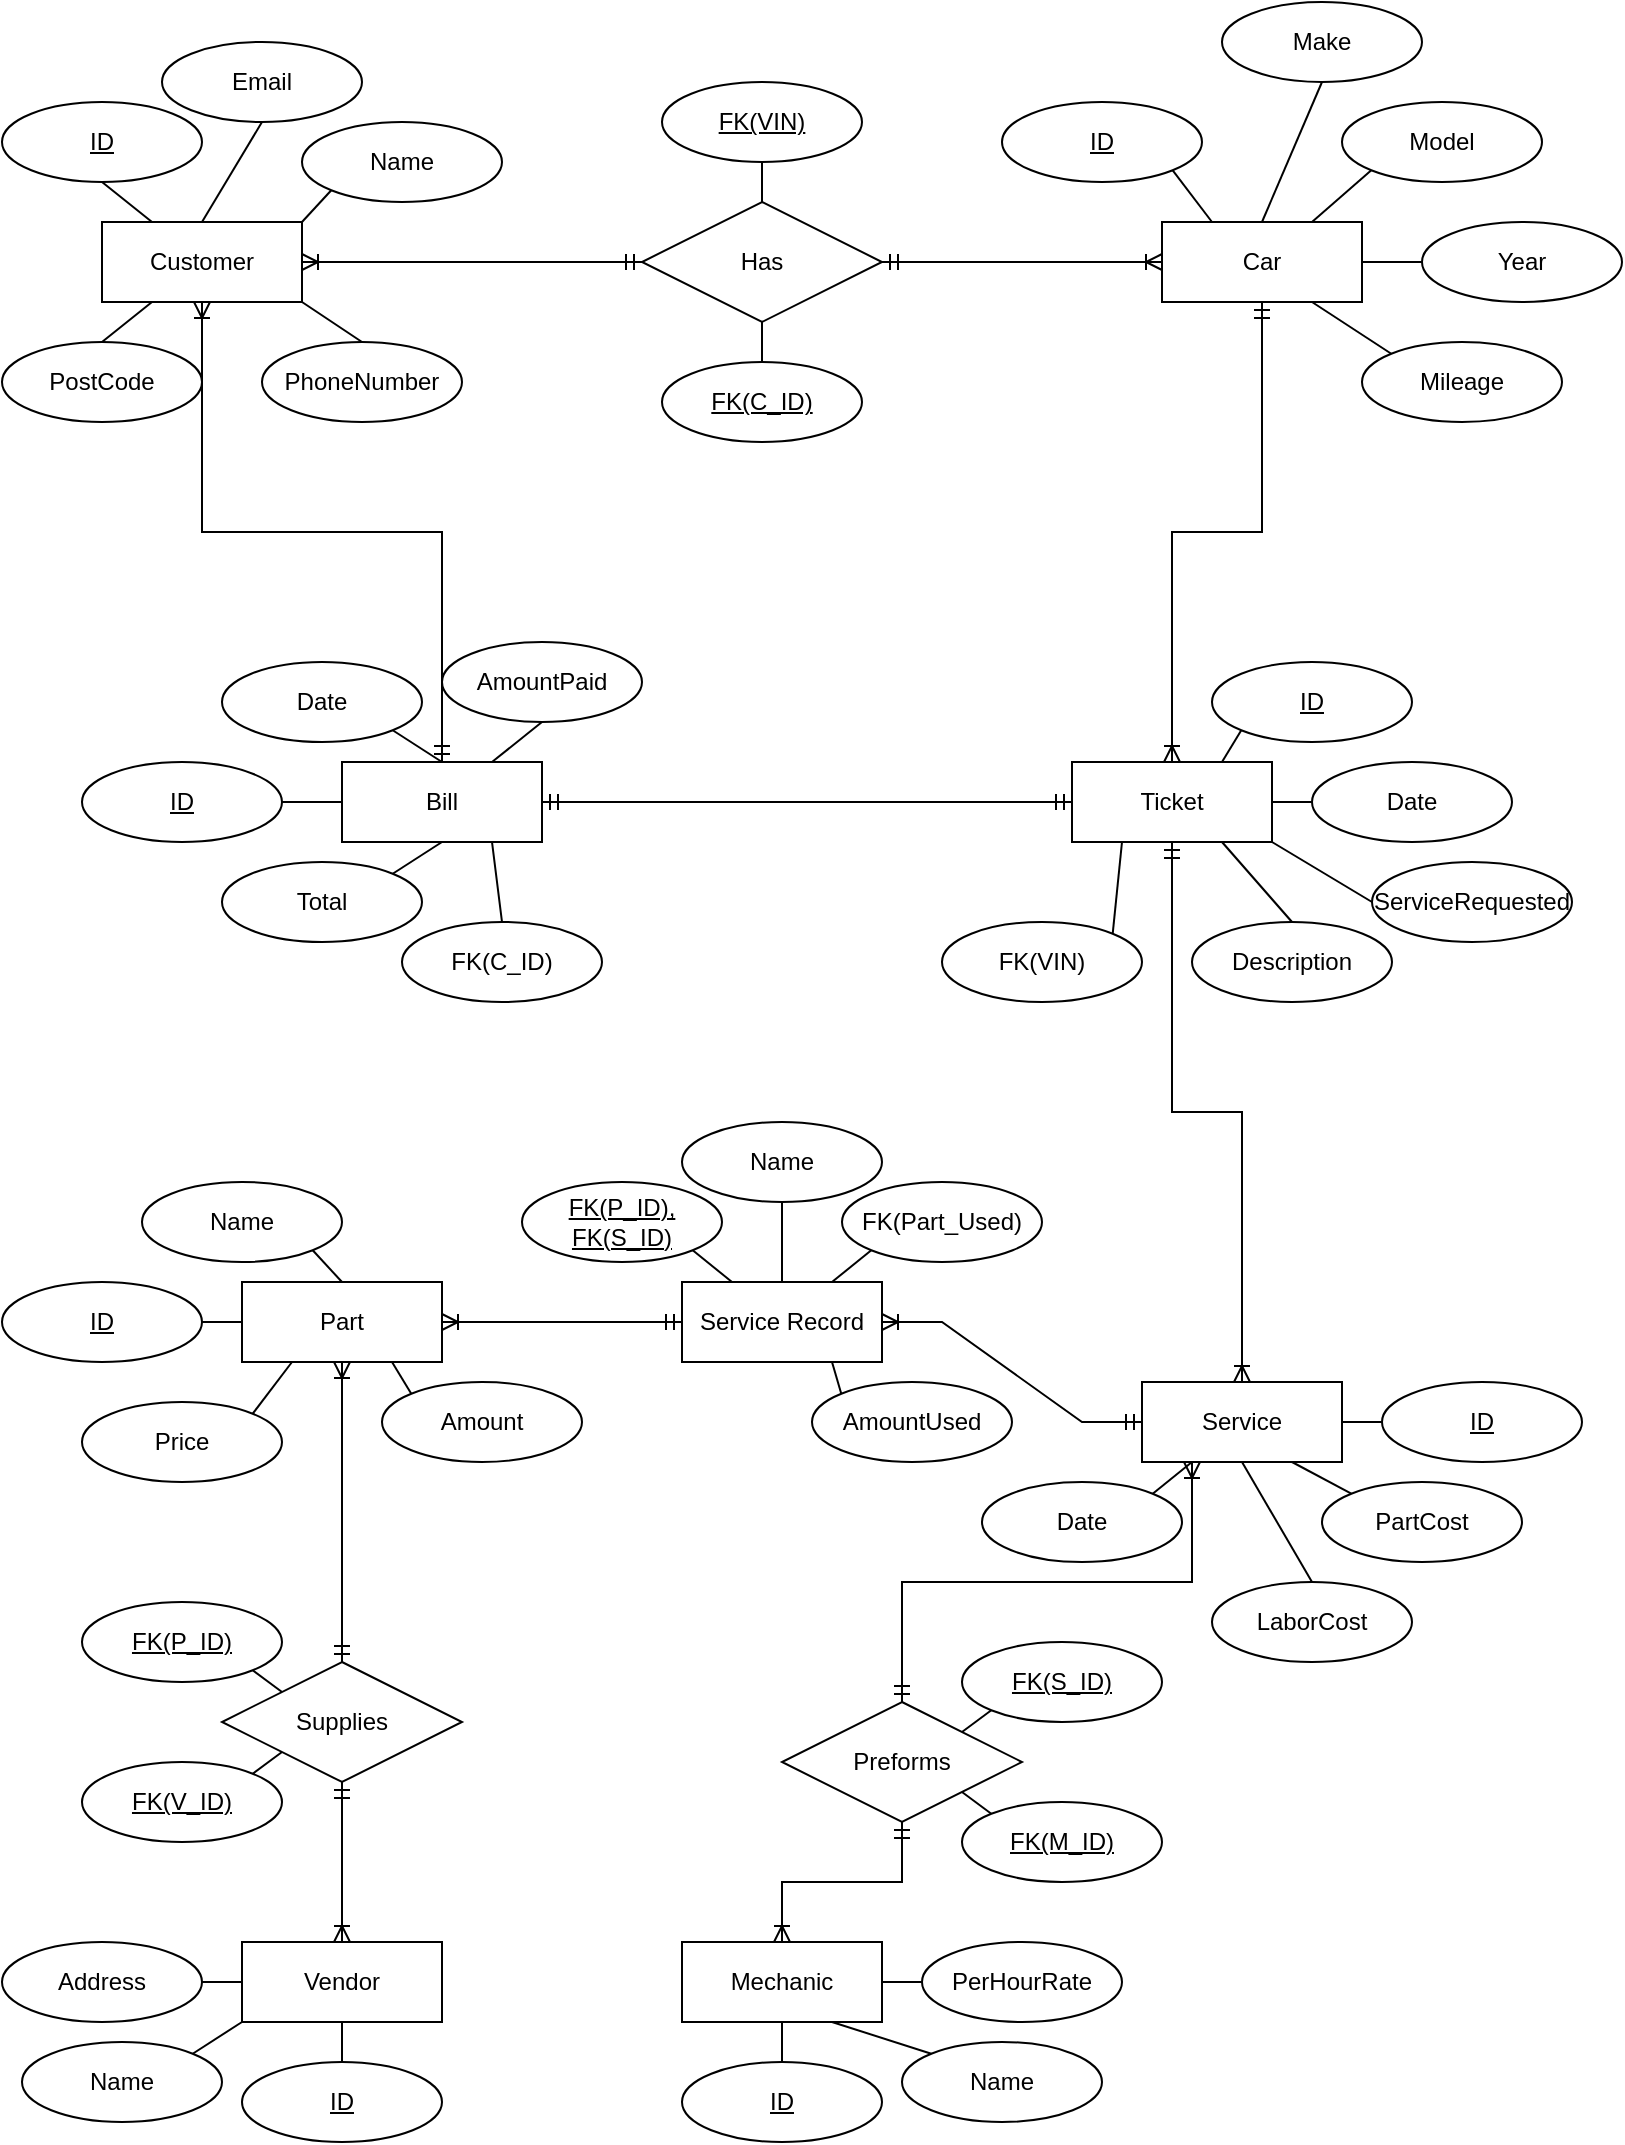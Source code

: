 <mxfile version="20.3.0" type="device"><diagram id="3SkqnPeIo5zVNXLvHSDu" name="Page-1"><mxGraphModel dx="1966" dy="998" grid="1" gridSize="10" guides="1" tooltips="1" connect="1" arrows="1" fold="1" page="1" pageScale="1" pageWidth="850" pageHeight="1100" math="0" shadow="0"><root><mxCell id="0"/><mxCell id="1" parent="0"/><mxCell id="Er3Lo6I4c0O3ib9YRAJD-1" value="Customer" style="whiteSpace=wrap;html=1;align=center;" parent="1" vertex="1"><mxGeometry x="70" y="120" width="100" height="40" as="geometry"/></mxCell><mxCell id="Er3Lo6I4c0O3ib9YRAJD-2" value="Car" style="whiteSpace=wrap;html=1;align=center;" parent="1" vertex="1"><mxGeometry x="600" y="120" width="100" height="40" as="geometry"/></mxCell><mxCell id="Er3Lo6I4c0O3ib9YRAJD-3" value="Ticket" style="whiteSpace=wrap;html=1;align=center;" parent="1" vertex="1"><mxGeometry x="555" y="390" width="100" height="40" as="geometry"/></mxCell><mxCell id="Er3Lo6I4c0O3ib9YRAJD-4" value="Service" style="whiteSpace=wrap;html=1;align=center;" parent="1" vertex="1"><mxGeometry x="590" y="700" width="100" height="40" as="geometry"/></mxCell><mxCell id="Er3Lo6I4c0O3ib9YRAJD-5" value="Mechanic" style="whiteSpace=wrap;html=1;align=center;" parent="1" vertex="1"><mxGeometry x="360" y="980" width="100" height="40" as="geometry"/></mxCell><mxCell id="Er3Lo6I4c0O3ib9YRAJD-6" value="Part" style="whiteSpace=wrap;html=1;align=center;" parent="1" vertex="1"><mxGeometry x="140" y="650" width="100" height="40" as="geometry"/></mxCell><mxCell id="Er3Lo6I4c0O3ib9YRAJD-7" value="Bill" style="whiteSpace=wrap;html=1;align=center;" parent="1" vertex="1"><mxGeometry x="190" y="390" width="100" height="40" as="geometry"/></mxCell><mxCell id="Er3Lo6I4c0O3ib9YRAJD-9" value="" style="fontSize=12;html=1;endArrow=ERoneToMany;startArrow=ERmandOne;rounded=0;exitX=0.5;exitY=1;exitDx=0;exitDy=0;entryX=0.5;entryY=0;entryDx=0;entryDy=0;edgeStyle=orthogonalEdgeStyle;" parent="1" source="Er3Lo6I4c0O3ib9YRAJD-2" target="Er3Lo6I4c0O3ib9YRAJD-3" edge="1"><mxGeometry width="100" height="100" relative="1" as="geometry"><mxPoint x="640" y="370" as="sourcePoint"/><mxPoint x="550" y="360" as="targetPoint"/></mxGeometry></mxCell><mxCell id="Er3Lo6I4c0O3ib9YRAJD-14" value="" style="edgeStyle=orthogonalEdgeStyle;fontSize=12;html=1;endArrow=ERoneToMany;startArrow=ERmandOne;rounded=0;entryX=0.5;entryY=0;entryDx=0;entryDy=0;exitX=0.5;exitY=1;exitDx=0;exitDy=0;elbow=vertical;" parent="1" source="Er3Lo6I4c0O3ib9YRAJD-3" target="Er3Lo6I4c0O3ib9YRAJD-4" edge="1"><mxGeometry width="100" height="100" relative="1" as="geometry"><mxPoint x="500" y="490" as="sourcePoint"/><mxPoint x="740" y="540" as="targetPoint"/></mxGeometry></mxCell><mxCell id="Er3Lo6I4c0O3ib9YRAJD-18" value="" style="edgeStyle=entityRelationEdgeStyle;fontSize=12;html=1;endArrow=ERoneToMany;startArrow=ERmandOne;rounded=0;elbow=vertical;exitX=0;exitY=0.5;exitDx=0;exitDy=0;entryX=1;entryY=0.5;entryDx=0;entryDy=0;" parent="1" source="Er3Lo6I4c0O3ib9YRAJD-4" target="Er3Lo6I4c0O3ib9YRAJD-19" edge="1"><mxGeometry width="100" height="100" relative="1" as="geometry"><mxPoint x="470" y="570" as="sourcePoint"/><mxPoint x="580" y="640" as="targetPoint"/></mxGeometry></mxCell><mxCell id="Er3Lo6I4c0O3ib9YRAJD-19" value="Service Record" style="whiteSpace=wrap;html=1;align=center;" parent="1" vertex="1"><mxGeometry x="360" y="650" width="100" height="40" as="geometry"/></mxCell><mxCell id="Er3Lo6I4c0O3ib9YRAJD-21" value="" style="edgeStyle=entityRelationEdgeStyle;fontSize=12;html=1;endArrow=ERoneToMany;startArrow=ERmandOne;rounded=0;elbow=vertical;exitX=0;exitY=0.5;exitDx=0;exitDy=0;entryX=1;entryY=0.5;entryDx=0;entryDy=0;" parent="1" source="Er3Lo6I4c0O3ib9YRAJD-19" target="Er3Lo6I4c0O3ib9YRAJD-6" edge="1"><mxGeometry width="100" height="100" relative="1" as="geometry"><mxPoint x="160" y="700" as="sourcePoint"/><mxPoint x="260" y="600" as="targetPoint"/></mxGeometry></mxCell><mxCell id="Er3Lo6I4c0O3ib9YRAJD-22" value="" style="edgeStyle=entityRelationEdgeStyle;fontSize=12;html=1;endArrow=ERmandOne;startArrow=ERmandOne;rounded=0;elbow=vertical;entryX=0;entryY=0.5;entryDx=0;entryDy=0;exitX=1;exitY=0.5;exitDx=0;exitDy=0;" parent="1" source="Er3Lo6I4c0O3ib9YRAJD-7" target="Er3Lo6I4c0O3ib9YRAJD-3" edge="1"><mxGeometry width="100" height="100" relative="1" as="geometry"><mxPoint x="200" y="480" as="sourcePoint"/><mxPoint x="300" y="380" as="targetPoint"/></mxGeometry></mxCell><mxCell id="Er3Lo6I4c0O3ib9YRAJD-23" value="Has" style="shape=rhombus;perimeter=rhombusPerimeter;whiteSpace=wrap;html=1;align=center;" parent="1" vertex="1"><mxGeometry x="340" y="110" width="120" height="60" as="geometry"/></mxCell><mxCell id="Er3Lo6I4c0O3ib9YRAJD-24" value="" style="edgeStyle=entityRelationEdgeStyle;fontSize=12;html=1;endArrow=ERoneToMany;startArrow=ERmandOne;rounded=0;elbow=vertical;entryX=1;entryY=0.5;entryDx=0;entryDy=0;exitX=0;exitY=0.5;exitDx=0;exitDy=0;" parent="1" source="Er3Lo6I4c0O3ib9YRAJD-23" target="Er3Lo6I4c0O3ib9YRAJD-1" edge="1"><mxGeometry width="100" height="100" relative="1" as="geometry"><mxPoint x="280" y="240" as="sourcePoint"/><mxPoint x="390" y="360" as="targetPoint"/></mxGeometry></mxCell><mxCell id="Er3Lo6I4c0O3ib9YRAJD-25" value="" style="edgeStyle=entityRelationEdgeStyle;fontSize=12;html=1;endArrow=ERoneToMany;startArrow=ERmandOne;rounded=0;elbow=vertical;entryX=0;entryY=0.5;entryDx=0;entryDy=0;exitX=1;exitY=0.5;exitDx=0;exitDy=0;" parent="1" source="Er3Lo6I4c0O3ib9YRAJD-23" target="Er3Lo6I4c0O3ib9YRAJD-2" edge="1"><mxGeometry width="100" height="100" relative="1" as="geometry"><mxPoint x="290" y="460" as="sourcePoint"/><mxPoint x="390" y="360" as="targetPoint"/></mxGeometry></mxCell><mxCell id="Er3Lo6I4c0O3ib9YRAJD-27" value="Preforms" style="shape=rhombus;perimeter=rhombusPerimeter;whiteSpace=wrap;html=1;align=center;" parent="1" vertex="1"><mxGeometry x="410" y="860" width="120" height="60" as="geometry"/></mxCell><mxCell id="Er3Lo6I4c0O3ib9YRAJD-28" value="" style="fontSize=12;html=1;endArrow=ERoneToMany;startArrow=ERmandOne;rounded=0;elbow=vertical;entryX=0.25;entryY=1;entryDx=0;entryDy=0;edgeStyle=orthogonalEdgeStyle;exitX=0.5;exitY=0;exitDx=0;exitDy=0;" parent="1" source="Er3Lo6I4c0O3ib9YRAJD-27" target="Er3Lo6I4c0O3ib9YRAJD-4" edge="1"><mxGeometry width="100" height="100" relative="1" as="geometry"><mxPoint x="360" y="760" as="sourcePoint"/><mxPoint x="260" y="600" as="targetPoint"/></mxGeometry></mxCell><mxCell id="Er3Lo6I4c0O3ib9YRAJD-29" value="" style="fontSize=12;html=1;endArrow=ERoneToMany;startArrow=ERmandOne;rounded=0;elbow=vertical;entryX=0.5;entryY=0;entryDx=0;entryDy=0;exitX=0.5;exitY=1;exitDx=0;exitDy=0;edgeStyle=orthogonalEdgeStyle;" parent="1" source="Er3Lo6I4c0O3ib9YRAJD-27" target="Er3Lo6I4c0O3ib9YRAJD-5" edge="1"><mxGeometry width="100" height="100" relative="1" as="geometry"><mxPoint x="150" y="660" as="sourcePoint"/><mxPoint x="280" y="640" as="targetPoint"/></mxGeometry></mxCell><mxCell id="Er3Lo6I4c0O3ib9YRAJD-30" value="&lt;u&gt;ID&lt;/u&gt;" style="ellipse;whiteSpace=wrap;html=1;align=center;" parent="1" vertex="1"><mxGeometry x="20" y="60" width="100" height="40" as="geometry"/></mxCell><mxCell id="Er3Lo6I4c0O3ib9YRAJD-31" value="Name" style="ellipse;whiteSpace=wrap;html=1;align=center;" parent="1" vertex="1"><mxGeometry x="170" y="70" width="100" height="40" as="geometry"/></mxCell><mxCell id="Er3Lo6I4c0O3ib9YRAJD-32" value="PostCode" style="ellipse;whiteSpace=wrap;html=1;align=center;" parent="1" vertex="1"><mxGeometry x="20" y="180" width="100" height="40" as="geometry"/></mxCell><mxCell id="Er3Lo6I4c0O3ib9YRAJD-33" value="PhoneNumber" style="ellipse;whiteSpace=wrap;html=1;align=center;" parent="1" vertex="1"><mxGeometry x="150" y="180" width="100" height="40" as="geometry"/></mxCell><mxCell id="Er3Lo6I4c0O3ib9YRAJD-34" value="Email" style="ellipse;whiteSpace=wrap;html=1;align=center;" parent="1" vertex="1"><mxGeometry x="100" y="30" width="100" height="40" as="geometry"/></mxCell><mxCell id="Er3Lo6I4c0O3ib9YRAJD-35" value="" style="endArrow=none;html=1;rounded=0;elbow=vertical;entryX=0.5;entryY=0;entryDx=0;entryDy=0;exitX=1;exitY=1;exitDx=0;exitDy=0;" parent="1" source="Er3Lo6I4c0O3ib9YRAJD-1" target="Er3Lo6I4c0O3ib9YRAJD-33" edge="1"><mxGeometry width="50" height="50" relative="1" as="geometry"><mxPoint x="340" y="290" as="sourcePoint"/><mxPoint x="390" y="240" as="targetPoint"/></mxGeometry></mxCell><mxCell id="Er3Lo6I4c0O3ib9YRAJD-36" value="" style="endArrow=none;html=1;rounded=0;elbow=vertical;entryX=0.5;entryY=0;entryDx=0;entryDy=0;exitX=0.25;exitY=1;exitDx=0;exitDy=0;" parent="1" source="Er3Lo6I4c0O3ib9YRAJD-1" target="Er3Lo6I4c0O3ib9YRAJD-32" edge="1"><mxGeometry width="50" height="50" relative="1" as="geometry"><mxPoint x="340" y="290" as="sourcePoint"/><mxPoint x="390" y="240" as="targetPoint"/></mxGeometry></mxCell><mxCell id="Er3Lo6I4c0O3ib9YRAJD-37" value="" style="endArrow=none;html=1;rounded=0;elbow=vertical;entryX=0;entryY=1;entryDx=0;entryDy=0;exitX=1;exitY=0;exitDx=0;exitDy=0;" parent="1" source="Er3Lo6I4c0O3ib9YRAJD-1" target="Er3Lo6I4c0O3ib9YRAJD-31" edge="1"><mxGeometry width="50" height="50" relative="1" as="geometry"><mxPoint x="340" y="290" as="sourcePoint"/><mxPoint x="390" y="240" as="targetPoint"/></mxGeometry></mxCell><mxCell id="Er3Lo6I4c0O3ib9YRAJD-38" value="" style="endArrow=none;html=1;rounded=0;elbow=vertical;entryX=0.5;entryY=1;entryDx=0;entryDy=0;exitX=0.5;exitY=0;exitDx=0;exitDy=0;" parent="1" source="Er3Lo6I4c0O3ib9YRAJD-1" target="Er3Lo6I4c0O3ib9YRAJD-34" edge="1"><mxGeometry width="50" height="50" relative="1" as="geometry"><mxPoint x="340" y="290" as="sourcePoint"/><mxPoint x="390" y="240" as="targetPoint"/></mxGeometry></mxCell><mxCell id="Er3Lo6I4c0O3ib9YRAJD-39" value="" style="endArrow=none;html=1;rounded=0;elbow=vertical;entryX=0.5;entryY=1;entryDx=0;entryDy=0;exitX=0.25;exitY=0;exitDx=0;exitDy=0;" parent="1" source="Er3Lo6I4c0O3ib9YRAJD-1" target="Er3Lo6I4c0O3ib9YRAJD-30" edge="1"><mxGeometry width="50" height="50" relative="1" as="geometry"><mxPoint x="340" y="290" as="sourcePoint"/><mxPoint x="390" y="240" as="targetPoint"/></mxGeometry></mxCell><mxCell id="Er3Lo6I4c0O3ib9YRAJD-40" value="&lt;u&gt;FK(C_ID)&lt;/u&gt;" style="ellipse;whiteSpace=wrap;html=1;align=center;" parent="1" vertex="1"><mxGeometry x="350" y="190" width="100" height="40" as="geometry"/></mxCell><mxCell id="Er3Lo6I4c0O3ib9YRAJD-41" value="" style="endArrow=none;html=1;rounded=0;elbow=vertical;entryX=0.5;entryY=1;entryDx=0;entryDy=0;exitX=0.5;exitY=0;exitDx=0;exitDy=0;" parent="1" source="Er3Lo6I4c0O3ib9YRAJD-40" target="Er3Lo6I4c0O3ib9YRAJD-23" edge="1"><mxGeometry width="50" height="50" relative="1" as="geometry"><mxPoint x="370" y="290" as="sourcePoint"/><mxPoint x="420" y="240" as="targetPoint"/></mxGeometry></mxCell><mxCell id="Er3Lo6I4c0O3ib9YRAJD-42" value="&lt;u&gt;FK(VIN)&lt;/u&gt;" style="ellipse;whiteSpace=wrap;html=1;align=center;" parent="1" vertex="1"><mxGeometry x="350" y="50" width="100" height="40" as="geometry"/></mxCell><mxCell id="Er3Lo6I4c0O3ib9YRAJD-43" value="" style="endArrow=none;html=1;rounded=0;elbow=vertical;entryX=0.5;entryY=1;entryDx=0;entryDy=0;exitX=0.5;exitY=0;exitDx=0;exitDy=0;" parent="1" source="Er3Lo6I4c0O3ib9YRAJD-23" target="Er3Lo6I4c0O3ib9YRAJD-42" edge="1"><mxGeometry width="50" height="50" relative="1" as="geometry"><mxPoint x="370" y="290" as="sourcePoint"/><mxPoint x="420" y="240" as="targetPoint"/></mxGeometry></mxCell><mxCell id="Er3Lo6I4c0O3ib9YRAJD-44" value="&lt;u&gt;ID&lt;/u&gt;" style="ellipse;whiteSpace=wrap;html=1;align=center;" parent="1" vertex="1"><mxGeometry x="520" y="60" width="100" height="40" as="geometry"/></mxCell><mxCell id="Er3Lo6I4c0O3ib9YRAJD-45" value="Mileage" style="ellipse;whiteSpace=wrap;html=1;align=center;" parent="1" vertex="1"><mxGeometry x="700" y="180" width="100" height="40" as="geometry"/></mxCell><mxCell id="Er3Lo6I4c0O3ib9YRAJD-46" value="Year" style="ellipse;whiteSpace=wrap;html=1;align=center;" parent="1" vertex="1"><mxGeometry x="730" y="120" width="100" height="40" as="geometry"/></mxCell><mxCell id="Er3Lo6I4c0O3ib9YRAJD-47" value="Model" style="ellipse;whiteSpace=wrap;html=1;align=center;" parent="1" vertex="1"><mxGeometry x="690" y="60" width="100" height="40" as="geometry"/></mxCell><mxCell id="Er3Lo6I4c0O3ib9YRAJD-48" value="Make" style="ellipse;whiteSpace=wrap;html=1;align=center;" parent="1" vertex="1"><mxGeometry x="630" y="10" width="100" height="40" as="geometry"/></mxCell><mxCell id="Er3Lo6I4c0O3ib9YRAJD-49" value="" style="endArrow=none;html=1;rounded=0;elbow=vertical;entryX=0;entryY=0;entryDx=0;entryDy=0;exitX=0.75;exitY=1;exitDx=0;exitDy=0;" parent="1" source="Er3Lo6I4c0O3ib9YRAJD-2" target="Er3Lo6I4c0O3ib9YRAJD-45" edge="1"><mxGeometry width="50" height="50" relative="1" as="geometry"><mxPoint x="370" y="290" as="sourcePoint"/><mxPoint x="420" y="240" as="targetPoint"/></mxGeometry></mxCell><mxCell id="Er3Lo6I4c0O3ib9YRAJD-50" value="" style="endArrow=none;html=1;rounded=0;elbow=vertical;entryX=0;entryY=0.5;entryDx=0;entryDy=0;exitX=1;exitY=0.5;exitDx=0;exitDy=0;" parent="1" source="Er3Lo6I4c0O3ib9YRAJD-2" target="Er3Lo6I4c0O3ib9YRAJD-46" edge="1"><mxGeometry width="50" height="50" relative="1" as="geometry"><mxPoint x="370" y="290" as="sourcePoint"/><mxPoint x="420" y="240" as="targetPoint"/></mxGeometry></mxCell><mxCell id="Er3Lo6I4c0O3ib9YRAJD-51" value="" style="endArrow=none;html=1;rounded=0;elbow=vertical;entryX=0;entryY=1;entryDx=0;entryDy=0;exitX=0.75;exitY=0;exitDx=0;exitDy=0;" parent="1" source="Er3Lo6I4c0O3ib9YRAJD-2" target="Er3Lo6I4c0O3ib9YRAJD-47" edge="1"><mxGeometry width="50" height="50" relative="1" as="geometry"><mxPoint x="370" y="290" as="sourcePoint"/><mxPoint x="420" y="240" as="targetPoint"/></mxGeometry></mxCell><mxCell id="Er3Lo6I4c0O3ib9YRAJD-52" value="" style="endArrow=none;html=1;rounded=0;elbow=vertical;entryX=0.5;entryY=1;entryDx=0;entryDy=0;exitX=0.5;exitY=0;exitDx=0;exitDy=0;" parent="1" source="Er3Lo6I4c0O3ib9YRAJD-2" target="Er3Lo6I4c0O3ib9YRAJD-48" edge="1"><mxGeometry width="50" height="50" relative="1" as="geometry"><mxPoint x="370" y="290" as="sourcePoint"/><mxPoint x="420" y="240" as="targetPoint"/></mxGeometry></mxCell><mxCell id="Er3Lo6I4c0O3ib9YRAJD-53" value="" style="endArrow=none;html=1;rounded=0;elbow=vertical;entryX=1;entryY=1;entryDx=0;entryDy=0;exitX=0.25;exitY=0;exitDx=0;exitDy=0;" parent="1" source="Er3Lo6I4c0O3ib9YRAJD-2" target="Er3Lo6I4c0O3ib9YRAJD-44" edge="1"><mxGeometry width="50" height="50" relative="1" as="geometry"><mxPoint x="370" y="290" as="sourcePoint"/><mxPoint x="600" y="100" as="targetPoint"/></mxGeometry></mxCell><mxCell id="Er3Lo6I4c0O3ib9YRAJD-54" value="Description" style="ellipse;whiteSpace=wrap;html=1;align=center;" parent="1" vertex="1"><mxGeometry x="615" y="470" width="100" height="40" as="geometry"/></mxCell><mxCell id="Er3Lo6I4c0O3ib9YRAJD-55" value="ServiceRequested" style="ellipse;whiteSpace=wrap;html=1;align=center;" parent="1" vertex="1"><mxGeometry x="705" y="440" width="100" height="40" as="geometry"/></mxCell><mxCell id="Er3Lo6I4c0O3ib9YRAJD-56" value="Date" style="ellipse;whiteSpace=wrap;html=1;align=center;" parent="1" vertex="1"><mxGeometry x="675" y="390" width="100" height="40" as="geometry"/></mxCell><mxCell id="Er3Lo6I4c0O3ib9YRAJD-57" value="&lt;u&gt;ID&lt;/u&gt;" style="ellipse;whiteSpace=wrap;html=1;align=center;" parent="1" vertex="1"><mxGeometry x="625" y="340" width="100" height="40" as="geometry"/></mxCell><mxCell id="Er3Lo6I4c0O3ib9YRAJD-58" value="" style="endArrow=none;html=1;rounded=0;elbow=vertical;entryX=0.5;entryY=0;entryDx=0;entryDy=0;exitX=0.75;exitY=1;exitDx=0;exitDy=0;" parent="1" source="Er3Lo6I4c0O3ib9YRAJD-3" target="Er3Lo6I4c0O3ib9YRAJD-54" edge="1"><mxGeometry width="50" height="50" relative="1" as="geometry"><mxPoint x="325" y="410" as="sourcePoint"/><mxPoint x="375" y="360" as="targetPoint"/></mxGeometry></mxCell><mxCell id="Er3Lo6I4c0O3ib9YRAJD-59" value="" style="endArrow=none;html=1;rounded=0;elbow=vertical;entryX=0;entryY=0.5;entryDx=0;entryDy=0;exitX=1;exitY=1;exitDx=0;exitDy=0;" parent="1" source="Er3Lo6I4c0O3ib9YRAJD-3" target="Er3Lo6I4c0O3ib9YRAJD-55" edge="1"><mxGeometry width="50" height="50" relative="1" as="geometry"><mxPoint x="325" y="410" as="sourcePoint"/><mxPoint x="375" y="360" as="targetPoint"/></mxGeometry></mxCell><mxCell id="Er3Lo6I4c0O3ib9YRAJD-60" value="" style="endArrow=none;html=1;rounded=0;elbow=vertical;entryX=0;entryY=0.5;entryDx=0;entryDy=0;exitX=1;exitY=0.5;exitDx=0;exitDy=0;" parent="1" source="Er3Lo6I4c0O3ib9YRAJD-3" target="Er3Lo6I4c0O3ib9YRAJD-56" edge="1"><mxGeometry width="50" height="50" relative="1" as="geometry"><mxPoint x="325" y="410" as="sourcePoint"/><mxPoint x="375" y="360" as="targetPoint"/></mxGeometry></mxCell><mxCell id="Er3Lo6I4c0O3ib9YRAJD-61" value="" style="endArrow=none;html=1;rounded=0;elbow=vertical;entryX=0;entryY=1;entryDx=0;entryDy=0;exitX=0.75;exitY=0;exitDx=0;exitDy=0;" parent="1" source="Er3Lo6I4c0O3ib9YRAJD-3" target="Er3Lo6I4c0O3ib9YRAJD-57" edge="1"><mxGeometry width="50" height="50" relative="1" as="geometry"><mxPoint x="325" y="410" as="sourcePoint"/><mxPoint x="375" y="360" as="targetPoint"/></mxGeometry></mxCell><mxCell id="Er3Lo6I4c0O3ib9YRAJD-62" value="FK(Part_Used)" style="ellipse;whiteSpace=wrap;html=1;align=center;" parent="1" vertex="1"><mxGeometry x="440" y="600" width="100" height="40" as="geometry"/></mxCell><mxCell id="Er3Lo6I4c0O3ib9YRAJD-63" value="Name" style="ellipse;whiteSpace=wrap;html=1;align=center;" parent="1" vertex="1"><mxGeometry x="360" y="570" width="100" height="40" as="geometry"/></mxCell><mxCell id="Er3Lo6I4c0O3ib9YRAJD-64" value="&lt;u&gt;ID&lt;/u&gt;" style="ellipse;whiteSpace=wrap;html=1;align=center;" parent="1" vertex="1"><mxGeometry x="710" y="700" width="100" height="40" as="geometry"/></mxCell><mxCell id="Er3Lo6I4c0O3ib9YRAJD-65" value="&lt;u&gt;FK(P_ID), FK(S_ID)&lt;/u&gt;" style="ellipse;whiteSpace=wrap;html=1;align=center;" parent="1" vertex="1"><mxGeometry x="280" y="600" width="100" height="40" as="geometry"/></mxCell><mxCell id="Er3Lo6I4c0O3ib9YRAJD-66" value="PartCost" style="ellipse;whiteSpace=wrap;html=1;align=center;" parent="1" vertex="1"><mxGeometry x="680" y="750" width="100" height="40" as="geometry"/></mxCell><mxCell id="Er3Lo6I4c0O3ib9YRAJD-67" value="LaborCost" style="ellipse;whiteSpace=wrap;html=1;align=center;" parent="1" vertex="1"><mxGeometry x="625" y="800" width="100" height="40" as="geometry"/></mxCell><mxCell id="Er3Lo6I4c0O3ib9YRAJD-68" value="" style="endArrow=none;html=1;rounded=0;elbow=vertical;entryX=0;entryY=0;entryDx=0;entryDy=0;exitX=0.75;exitY=1;exitDx=0;exitDy=0;" parent="1" source="Er3Lo6I4c0O3ib9YRAJD-4" target="Er3Lo6I4c0O3ib9YRAJD-66" edge="1"><mxGeometry width="50" height="50" relative="1" as="geometry"><mxPoint x="360" y="550" as="sourcePoint"/><mxPoint x="410" y="500" as="targetPoint"/></mxGeometry></mxCell><mxCell id="Er3Lo6I4c0O3ib9YRAJD-69" value="" style="endArrow=none;html=1;rounded=0;elbow=vertical;entryX=0;entryY=0.5;entryDx=0;entryDy=0;exitX=1;exitY=0.5;exitDx=0;exitDy=0;" parent="1" source="Er3Lo6I4c0O3ib9YRAJD-4" target="Er3Lo6I4c0O3ib9YRAJD-64" edge="1"><mxGeometry width="50" height="50" relative="1" as="geometry"><mxPoint x="360" y="550" as="sourcePoint"/><mxPoint x="410" y="500" as="targetPoint"/></mxGeometry></mxCell><mxCell id="Er3Lo6I4c0O3ib9YRAJD-71" value="" style="endArrow=none;html=1;rounded=0;elbow=vertical;entryX=0.5;entryY=0;entryDx=0;entryDy=0;exitX=0.5;exitY=1;exitDx=0;exitDy=0;" parent="1" source="Er3Lo6I4c0O3ib9YRAJD-4" target="Er3Lo6I4c0O3ib9YRAJD-67" edge="1"><mxGeometry width="50" height="50" relative="1" as="geometry"><mxPoint x="360" y="550" as="sourcePoint"/><mxPoint x="630" y="770" as="targetPoint"/></mxGeometry></mxCell><mxCell id="Er3Lo6I4c0O3ib9YRAJD-72" value="" style="endArrow=none;html=1;rounded=0;elbow=vertical;entryX=1;entryY=1;entryDx=0;entryDy=0;exitX=0.25;exitY=0;exitDx=0;exitDy=0;" parent="1" source="Er3Lo6I4c0O3ib9YRAJD-19" target="Er3Lo6I4c0O3ib9YRAJD-65" edge="1"><mxGeometry width="50" height="50" relative="1" as="geometry"><mxPoint x="330" y="730" as="sourcePoint"/><mxPoint x="380" y="680" as="targetPoint"/></mxGeometry></mxCell><mxCell id="Er3Lo6I4c0O3ib9YRAJD-73" value="" style="endArrow=none;html=1;rounded=0;elbow=vertical;entryX=0.5;entryY=1;entryDx=0;entryDy=0;exitX=0.5;exitY=0;exitDx=0;exitDy=0;" parent="1" source="Er3Lo6I4c0O3ib9YRAJD-19" target="Er3Lo6I4c0O3ib9YRAJD-63" edge="1"><mxGeometry width="50" height="50" relative="1" as="geometry"><mxPoint x="330" y="730" as="sourcePoint"/><mxPoint x="380" y="680" as="targetPoint"/></mxGeometry></mxCell><mxCell id="Er3Lo6I4c0O3ib9YRAJD-74" value="" style="endArrow=none;html=1;rounded=0;elbow=vertical;entryX=0;entryY=1;entryDx=0;entryDy=0;exitX=0.75;exitY=0;exitDx=0;exitDy=0;" parent="1" source="Er3Lo6I4c0O3ib9YRAJD-19" target="Er3Lo6I4c0O3ib9YRAJD-62" edge="1"><mxGeometry width="50" height="50" relative="1" as="geometry"><mxPoint x="470" y="650" as="sourcePoint"/><mxPoint x="380" y="680" as="targetPoint"/></mxGeometry></mxCell><mxCell id="Er3Lo6I4c0O3ib9YRAJD-76" value="&lt;u&gt;ID&lt;/u&gt;" style="ellipse;whiteSpace=wrap;html=1;align=center;" parent="1" vertex="1"><mxGeometry x="20" y="650" width="100" height="40" as="geometry"/></mxCell><mxCell id="Er3Lo6I4c0O3ib9YRAJD-77" value="Price" style="ellipse;whiteSpace=wrap;html=1;align=center;" parent="1" vertex="1"><mxGeometry x="60" y="710" width="100" height="40" as="geometry"/></mxCell><mxCell id="Er3Lo6I4c0O3ib9YRAJD-78" value="Name" style="ellipse;whiteSpace=wrap;html=1;align=center;" parent="1" vertex="1"><mxGeometry x="90" y="600" width="100" height="40" as="geometry"/></mxCell><mxCell id="Er3Lo6I4c0O3ib9YRAJD-79" value="" style="endArrow=none;html=1;rounded=0;elbow=vertical;entryX=1;entryY=0.5;entryDx=0;entryDy=0;exitX=0;exitY=0.5;exitDx=0;exitDy=0;" parent="1" source="Er3Lo6I4c0O3ib9YRAJD-6" target="Er3Lo6I4c0O3ib9YRAJD-76" edge="1"><mxGeometry width="50" height="50" relative="1" as="geometry"><mxPoint x="330" y="750" as="sourcePoint"/><mxPoint x="120" y="670" as="targetPoint"/></mxGeometry></mxCell><mxCell id="Er3Lo6I4c0O3ib9YRAJD-80" value="" style="endArrow=none;html=1;rounded=0;elbow=vertical;entryX=1;entryY=0;entryDx=0;entryDy=0;exitX=0.25;exitY=1;exitDx=0;exitDy=0;" parent="1" source="Er3Lo6I4c0O3ib9YRAJD-6" target="Er3Lo6I4c0O3ib9YRAJD-77" edge="1"><mxGeometry width="50" height="50" relative="1" as="geometry"><mxPoint x="210" y="650" as="sourcePoint"/><mxPoint x="380" y="700" as="targetPoint"/></mxGeometry></mxCell><mxCell id="Er3Lo6I4c0O3ib9YRAJD-81" value="" style="endArrow=none;html=1;rounded=0;elbow=vertical;entryX=1;entryY=1;entryDx=0;entryDy=0;exitX=0.5;exitY=0;exitDx=0;exitDy=0;" parent="1" source="Er3Lo6I4c0O3ib9YRAJD-6" target="Er3Lo6I4c0O3ib9YRAJD-78" edge="1"><mxGeometry width="50" height="50" relative="1" as="geometry"><mxPoint x="330" y="750" as="sourcePoint"/><mxPoint x="380" y="700" as="targetPoint"/></mxGeometry></mxCell><mxCell id="Er3Lo6I4c0O3ib9YRAJD-82" value="&lt;u&gt;FK(M_ID)&lt;/u&gt;" style="ellipse;whiteSpace=wrap;html=1;align=center;" parent="1" vertex="1"><mxGeometry x="500" y="910" width="100" height="40" as="geometry"/></mxCell><mxCell id="Er3Lo6I4c0O3ib9YRAJD-83" value="&lt;u&gt;FK(S_ID)&lt;/u&gt;" style="ellipse;whiteSpace=wrap;html=1;align=center;" parent="1" vertex="1"><mxGeometry x="500" y="830" width="100" height="40" as="geometry"/></mxCell><mxCell id="Er3Lo6I4c0O3ib9YRAJD-84" value="" style="endArrow=none;html=1;rounded=0;elbow=vertical;entryX=0;entryY=0;entryDx=0;entryDy=0;exitX=1;exitY=1;exitDx=0;exitDy=0;" parent="1" source="Er3Lo6I4c0O3ib9YRAJD-27" target="Er3Lo6I4c0O3ib9YRAJD-82" edge="1"><mxGeometry width="50" height="50" relative="1" as="geometry"><mxPoint x="390" y="940" as="sourcePoint"/><mxPoint x="440" y="890" as="targetPoint"/></mxGeometry></mxCell><mxCell id="Er3Lo6I4c0O3ib9YRAJD-85" value="" style="endArrow=none;html=1;rounded=0;elbow=vertical;exitX=0;exitY=1;exitDx=0;exitDy=0;entryX=1;entryY=0;entryDx=0;entryDy=0;" parent="1" source="Er3Lo6I4c0O3ib9YRAJD-83" target="Er3Lo6I4c0O3ib9YRAJD-27" edge="1"><mxGeometry width="50" height="50" relative="1" as="geometry"><mxPoint x="390" y="760" as="sourcePoint"/><mxPoint x="440" y="710" as="targetPoint"/></mxGeometry></mxCell><mxCell id="Er3Lo6I4c0O3ib9YRAJD-86" value="AmountPaid" style="ellipse;whiteSpace=wrap;html=1;align=center;" parent="1" vertex="1"><mxGeometry x="240" y="330" width="100" height="40" as="geometry"/></mxCell><mxCell id="Er3Lo6I4c0O3ib9YRAJD-87" value="Total" style="ellipse;whiteSpace=wrap;html=1;align=center;" parent="1" vertex="1"><mxGeometry x="130" y="440" width="100" height="40" as="geometry"/></mxCell><mxCell id="Er3Lo6I4c0O3ib9YRAJD-88" value="Date" style="ellipse;whiteSpace=wrap;html=1;align=center;" parent="1" vertex="1"><mxGeometry x="130" y="340" width="100" height="40" as="geometry"/></mxCell><mxCell id="Er3Lo6I4c0O3ib9YRAJD-89" value="&lt;u&gt;ID&lt;/u&gt;" style="ellipse;whiteSpace=wrap;html=1;align=center;" parent="1" vertex="1"><mxGeometry x="60" y="390" width="100" height="40" as="geometry"/></mxCell><mxCell id="Er3Lo6I4c0O3ib9YRAJD-90" value="" style="endArrow=none;html=1;rounded=0;elbow=vertical;entryX=1;entryY=0;entryDx=0;entryDy=0;exitX=0.5;exitY=1;exitDx=0;exitDy=0;" parent="1" source="Er3Lo6I4c0O3ib9YRAJD-7" target="Er3Lo6I4c0O3ib9YRAJD-87" edge="1"><mxGeometry width="50" height="50" relative="1" as="geometry"><mxPoint x="330" y="410" as="sourcePoint"/><mxPoint x="380" y="360" as="targetPoint"/></mxGeometry></mxCell><mxCell id="Er3Lo6I4c0O3ib9YRAJD-91" value="" style="endArrow=none;html=1;rounded=0;elbow=vertical;entryX=0.5;entryY=1;entryDx=0;entryDy=0;exitX=0.75;exitY=0;exitDx=0;exitDy=0;" parent="1" source="Er3Lo6I4c0O3ib9YRAJD-7" target="Er3Lo6I4c0O3ib9YRAJD-86" edge="1"><mxGeometry width="50" height="50" relative="1" as="geometry"><mxPoint x="330" y="410" as="sourcePoint"/><mxPoint x="380" y="360" as="targetPoint"/></mxGeometry></mxCell><mxCell id="Er3Lo6I4c0O3ib9YRAJD-92" value="" style="endArrow=none;html=1;rounded=0;elbow=vertical;entryX=1;entryY=1;entryDx=0;entryDy=0;exitX=0.5;exitY=0;exitDx=0;exitDy=0;" parent="1" source="Er3Lo6I4c0O3ib9YRAJD-7" target="Er3Lo6I4c0O3ib9YRAJD-88" edge="1"><mxGeometry width="50" height="50" relative="1" as="geometry"><mxPoint x="330" y="410" as="sourcePoint"/><mxPoint x="380" y="360" as="targetPoint"/></mxGeometry></mxCell><mxCell id="Er3Lo6I4c0O3ib9YRAJD-93" value="" style="endArrow=none;html=1;rounded=0;elbow=vertical;entryX=1;entryY=0.5;entryDx=0;entryDy=0;exitX=0;exitY=0.5;exitDx=0;exitDy=0;" parent="1" source="Er3Lo6I4c0O3ib9YRAJD-7" target="Er3Lo6I4c0O3ib9YRAJD-89" edge="1"><mxGeometry width="50" height="50" relative="1" as="geometry"><mxPoint x="330" y="410" as="sourcePoint"/><mxPoint x="170" y="410" as="targetPoint"/></mxGeometry></mxCell><mxCell id="Er3Lo6I4c0O3ib9YRAJD-94" value="PerHourRate" style="ellipse;whiteSpace=wrap;html=1;align=center;" parent="1" vertex="1"><mxGeometry x="480" y="980" width="100" height="40" as="geometry"/></mxCell><mxCell id="Er3Lo6I4c0O3ib9YRAJD-95" value="Name" style="ellipse;whiteSpace=wrap;html=1;align=center;" parent="1" vertex="1"><mxGeometry x="470" y="1030" width="100" height="40" as="geometry"/></mxCell><mxCell id="Er3Lo6I4c0O3ib9YRAJD-96" value="&lt;u&gt;ID&lt;/u&gt;" style="ellipse;whiteSpace=wrap;html=1;align=center;" parent="1" vertex="1"><mxGeometry x="360" y="1040" width="100" height="40" as="geometry"/></mxCell><mxCell id="Er3Lo6I4c0O3ib9YRAJD-97" value="" style="endArrow=none;html=1;rounded=0;elbow=vertical;entryX=0.75;entryY=1;entryDx=0;entryDy=0;exitX=0;exitY=0;exitDx=0;exitDy=0;" parent="1" source="Er3Lo6I4c0O3ib9YRAJD-95" target="Er3Lo6I4c0O3ib9YRAJD-5" edge="1"><mxGeometry width="50" height="50" relative="1" as="geometry"><mxPoint x="520" y="1050" as="sourcePoint"/><mxPoint x="380" y="880" as="targetPoint"/></mxGeometry></mxCell><mxCell id="Er3Lo6I4c0O3ib9YRAJD-98" value="" style="endArrow=none;html=1;rounded=0;elbow=vertical;exitX=0.5;exitY=0;exitDx=0;exitDy=0;entryX=0.5;entryY=1;entryDx=0;entryDy=0;" parent="1" source="Er3Lo6I4c0O3ib9YRAJD-96" target="Er3Lo6I4c0O3ib9YRAJD-5" edge="1"><mxGeometry width="50" height="50" relative="1" as="geometry"><mxPoint x="330" y="930" as="sourcePoint"/><mxPoint x="380" y="880" as="targetPoint"/></mxGeometry></mxCell><mxCell id="Er3Lo6I4c0O3ib9YRAJD-99" value="" style="endArrow=none;html=1;rounded=0;elbow=vertical;entryX=0;entryY=0.5;entryDx=0;entryDy=0;exitX=1;exitY=0.5;exitDx=0;exitDy=0;" parent="1" source="Er3Lo6I4c0O3ib9YRAJD-5" target="Er3Lo6I4c0O3ib9YRAJD-94" edge="1"><mxGeometry width="50" height="50" relative="1" as="geometry"><mxPoint x="330" y="930" as="sourcePoint"/><mxPoint x="380" y="880" as="targetPoint"/></mxGeometry></mxCell><mxCell id="Er3Lo6I4c0O3ib9YRAJD-101" value="Vendor" style="whiteSpace=wrap;html=1;align=center;" parent="1" vertex="1"><mxGeometry x="140" y="980" width="100" height="40" as="geometry"/></mxCell><mxCell id="Er3Lo6I4c0O3ib9YRAJD-102" value="Supplies" style="shape=rhombus;perimeter=rhombusPerimeter;whiteSpace=wrap;html=1;align=center;" parent="1" vertex="1"><mxGeometry x="130" y="840" width="120" height="60" as="geometry"/></mxCell><mxCell id="Er3Lo6I4c0O3ib9YRAJD-103" value="" style="fontSize=12;html=1;endArrow=ERoneToMany;startArrow=ERmandOne;rounded=0;elbow=vertical;entryX=0.5;entryY=1;entryDx=0;entryDy=0;exitX=0.5;exitY=0;exitDx=0;exitDy=0;edgeStyle=orthogonalEdgeStyle;" parent="1" source="Er3Lo6I4c0O3ib9YRAJD-102" target="Er3Lo6I4c0O3ib9YRAJD-6" edge="1"><mxGeometry width="100" height="100" relative="1" as="geometry"><mxPoint x="210" y="910" as="sourcePoint"/><mxPoint x="310" y="810" as="targetPoint"/></mxGeometry></mxCell><mxCell id="Er3Lo6I4c0O3ib9YRAJD-104" value="" style="fontSize=12;html=1;endArrow=ERoneToMany;startArrow=ERmandOne;rounded=0;elbow=vertical;exitX=0.5;exitY=1;exitDx=0;exitDy=0;entryX=0.5;entryY=0;entryDx=0;entryDy=0;edgeStyle=orthogonalEdgeStyle;" parent="1" source="Er3Lo6I4c0O3ib9YRAJD-102" target="Er3Lo6I4c0O3ib9YRAJD-101" edge="1"><mxGeometry width="100" height="100" relative="1" as="geometry"><mxPoint x="210" y="910" as="sourcePoint"/><mxPoint x="310" y="810" as="targetPoint"/></mxGeometry></mxCell><mxCell id="Er3Lo6I4c0O3ib9YRAJD-105" value="&lt;u&gt;FK(V_ID)&lt;/u&gt;" style="ellipse;whiteSpace=wrap;html=1;align=center;" parent="1" vertex="1"><mxGeometry x="60" y="890" width="100" height="40" as="geometry"/></mxCell><mxCell id="Er3Lo6I4c0O3ib9YRAJD-106" value="&lt;u&gt;FK(P_ID)&lt;/u&gt;" style="ellipse;whiteSpace=wrap;html=1;align=center;" parent="1" vertex="1"><mxGeometry x="60" y="810" width="100" height="40" as="geometry"/></mxCell><mxCell id="Er3Lo6I4c0O3ib9YRAJD-107" value="" style="endArrow=none;html=1;rounded=0;elbow=vertical;entryX=1;entryY=1;entryDx=0;entryDy=0;exitX=0;exitY=0;exitDx=0;exitDy=0;" parent="1" source="Er3Lo6I4c0O3ib9YRAJD-102" target="Er3Lo6I4c0O3ib9YRAJD-106" edge="1"><mxGeometry width="50" height="50" relative="1" as="geometry"><mxPoint x="240" y="890" as="sourcePoint"/><mxPoint x="290" y="840" as="targetPoint"/></mxGeometry></mxCell><mxCell id="Er3Lo6I4c0O3ib9YRAJD-108" value="" style="endArrow=none;html=1;rounded=0;elbow=vertical;entryX=1;entryY=0;entryDx=0;entryDy=0;exitX=0;exitY=1;exitDx=0;exitDy=0;" parent="1" source="Er3Lo6I4c0O3ib9YRAJD-102" target="Er3Lo6I4c0O3ib9YRAJD-105" edge="1"><mxGeometry width="50" height="50" relative="1" as="geometry"><mxPoint x="240" y="890" as="sourcePoint"/><mxPoint x="290" y="840" as="targetPoint"/></mxGeometry></mxCell><mxCell id="Er3Lo6I4c0O3ib9YRAJD-109" value="Name" style="ellipse;whiteSpace=wrap;html=1;align=center;" parent="1" vertex="1"><mxGeometry x="30" y="1030" width="100" height="40" as="geometry"/></mxCell><mxCell id="Er3Lo6I4c0O3ib9YRAJD-110" value="Address" style="ellipse;whiteSpace=wrap;html=1;align=center;" parent="1" vertex="1"><mxGeometry x="20" y="980" width="100" height="40" as="geometry"/></mxCell><mxCell id="Er3Lo6I4c0O3ib9YRAJD-111" value="&lt;u&gt;ID&lt;/u&gt;" style="ellipse;whiteSpace=wrap;html=1;align=center;" parent="1" vertex="1"><mxGeometry x="140" y="1040" width="100" height="40" as="geometry"/></mxCell><mxCell id="Er3Lo6I4c0O3ib9YRAJD-112" value="" style="endArrow=none;html=1;rounded=0;elbow=vertical;entryX=0.5;entryY=0;entryDx=0;entryDy=0;exitX=0.5;exitY=1;exitDx=0;exitDy=0;" parent="1" source="Er3Lo6I4c0O3ib9YRAJD-101" target="Er3Lo6I4c0O3ib9YRAJD-111" edge="1"><mxGeometry width="50" height="50" relative="1" as="geometry"><mxPoint x="240" y="930" as="sourcePoint"/><mxPoint x="290" y="880" as="targetPoint"/></mxGeometry></mxCell><mxCell id="Er3Lo6I4c0O3ib9YRAJD-113" value="" style="endArrow=none;html=1;rounded=0;elbow=vertical;entryX=1;entryY=0;entryDx=0;entryDy=0;exitX=0;exitY=1;exitDx=0;exitDy=0;" parent="1" source="Er3Lo6I4c0O3ib9YRAJD-101" target="Er3Lo6I4c0O3ib9YRAJD-109" edge="1"><mxGeometry width="50" height="50" relative="1" as="geometry"><mxPoint x="240" y="930" as="sourcePoint"/><mxPoint x="290" y="880" as="targetPoint"/></mxGeometry></mxCell><mxCell id="Er3Lo6I4c0O3ib9YRAJD-114" value="" style="endArrow=none;html=1;rounded=0;elbow=vertical;entryX=1;entryY=0.5;entryDx=0;entryDy=0;exitX=0;exitY=0.5;exitDx=0;exitDy=0;" parent="1" source="Er3Lo6I4c0O3ib9YRAJD-101" target="Er3Lo6I4c0O3ib9YRAJD-110" edge="1"><mxGeometry width="50" height="50" relative="1" as="geometry"><mxPoint x="240" y="930" as="sourcePoint"/><mxPoint x="290" y="880" as="targetPoint"/></mxGeometry></mxCell><mxCell id="Er3Lo6I4c0O3ib9YRAJD-116" value="Amount" style="ellipse;whiteSpace=wrap;html=1;align=center;" parent="1" vertex="1"><mxGeometry x="210" y="700" width="100" height="40" as="geometry"/></mxCell><mxCell id="Er3Lo6I4c0O3ib9YRAJD-118" value="" style="endArrow=none;html=1;rounded=0;elbow=vertical;entryX=0;entryY=0;entryDx=0;entryDy=0;exitX=0.75;exitY=1;exitDx=0;exitDy=0;" parent="1" source="Er3Lo6I4c0O3ib9YRAJD-6" target="Er3Lo6I4c0O3ib9YRAJD-116" edge="1"><mxGeometry width="50" height="50" relative="1" as="geometry"><mxPoint x="230" y="650" as="sourcePoint"/><mxPoint x="280" y="600" as="targetPoint"/></mxGeometry></mxCell><mxCell id="cXGYh4wqmsfq2XyEK7ma-1" value="Date" style="ellipse;whiteSpace=wrap;html=1;align=center;" vertex="1" parent="1"><mxGeometry x="510" y="750" width="100" height="40" as="geometry"/></mxCell><mxCell id="cXGYh4wqmsfq2XyEK7ma-2" value="" style="endArrow=none;html=1;rounded=0;entryX=1;entryY=0;entryDx=0;entryDy=0;exitX=0.25;exitY=1;exitDx=0;exitDy=0;" edge="1" parent="1" source="Er3Lo6I4c0O3ib9YRAJD-4" target="cXGYh4wqmsfq2XyEK7ma-1"><mxGeometry width="50" height="50" relative="1" as="geometry"><mxPoint x="310" y="490" as="sourcePoint"/><mxPoint x="360" y="440" as="targetPoint"/></mxGeometry></mxCell><mxCell id="cXGYh4wqmsfq2XyEK7ma-3" value="AmountUsed" style="ellipse;whiteSpace=wrap;html=1;align=center;" vertex="1" parent="1"><mxGeometry x="425" y="700" width="100" height="40" as="geometry"/></mxCell><mxCell id="cXGYh4wqmsfq2XyEK7ma-4" value="" style="endArrow=none;html=1;rounded=0;entryX=0;entryY=0;entryDx=0;entryDy=0;exitX=0.75;exitY=1;exitDx=0;exitDy=0;" edge="1" parent="1" source="Er3Lo6I4c0O3ib9YRAJD-19" target="cXGYh4wqmsfq2XyEK7ma-3"><mxGeometry width="50" height="50" relative="1" as="geometry"><mxPoint x="310" y="470" as="sourcePoint"/><mxPoint x="360" y="420" as="targetPoint"/></mxGeometry></mxCell><mxCell id="cXGYh4wqmsfq2XyEK7ma-5" value="FK(VIN)" style="ellipse;whiteSpace=wrap;html=1;align=center;" vertex="1" parent="1"><mxGeometry x="490" y="470" width="100" height="40" as="geometry"/></mxCell><mxCell id="cXGYh4wqmsfq2XyEK7ma-9" value="" style="endArrow=none;html=1;rounded=0;entryX=1;entryY=0;entryDx=0;entryDy=0;exitX=0.25;exitY=1;exitDx=0;exitDy=0;" edge="1" parent="1" source="Er3Lo6I4c0O3ib9YRAJD-3" target="cXGYh4wqmsfq2XyEK7ma-5"><mxGeometry width="50" height="50" relative="1" as="geometry"><mxPoint x="310" y="440" as="sourcePoint"/><mxPoint x="360" y="390" as="targetPoint"/></mxGeometry></mxCell><mxCell id="cXGYh4wqmsfq2XyEK7ma-10" value="" style="fontSize=12;html=1;endArrow=ERoneToMany;startArrow=ERmandOne;rounded=0;exitX=0.5;exitY=0;exitDx=0;exitDy=0;entryX=0.5;entryY=1;entryDx=0;entryDy=0;edgeStyle=orthogonalEdgeStyle;" edge="1" parent="1" source="Er3Lo6I4c0O3ib9YRAJD-7" target="Er3Lo6I4c0O3ib9YRAJD-1"><mxGeometry width="100" height="100" relative="1" as="geometry"><mxPoint x="280" y="460" as="sourcePoint"/><mxPoint x="380" y="360" as="targetPoint"/></mxGeometry></mxCell><mxCell id="cXGYh4wqmsfq2XyEK7ma-11" value="FK(C_ID)" style="ellipse;whiteSpace=wrap;html=1;align=center;" vertex="1" parent="1"><mxGeometry x="220" y="470" width="100" height="40" as="geometry"/></mxCell><mxCell id="cXGYh4wqmsfq2XyEK7ma-13" value="" style="endArrow=none;html=1;rounded=0;entryX=0.5;entryY=0;entryDx=0;entryDy=0;exitX=0.75;exitY=1;exitDx=0;exitDy=0;" edge="1" parent="1" source="Er3Lo6I4c0O3ib9YRAJD-7" target="cXGYh4wqmsfq2XyEK7ma-11"><mxGeometry width="50" height="50" relative="1" as="geometry"><mxPoint x="310" y="440" as="sourcePoint"/><mxPoint x="360" y="390" as="targetPoint"/></mxGeometry></mxCell></root></mxGraphModel></diagram></mxfile>